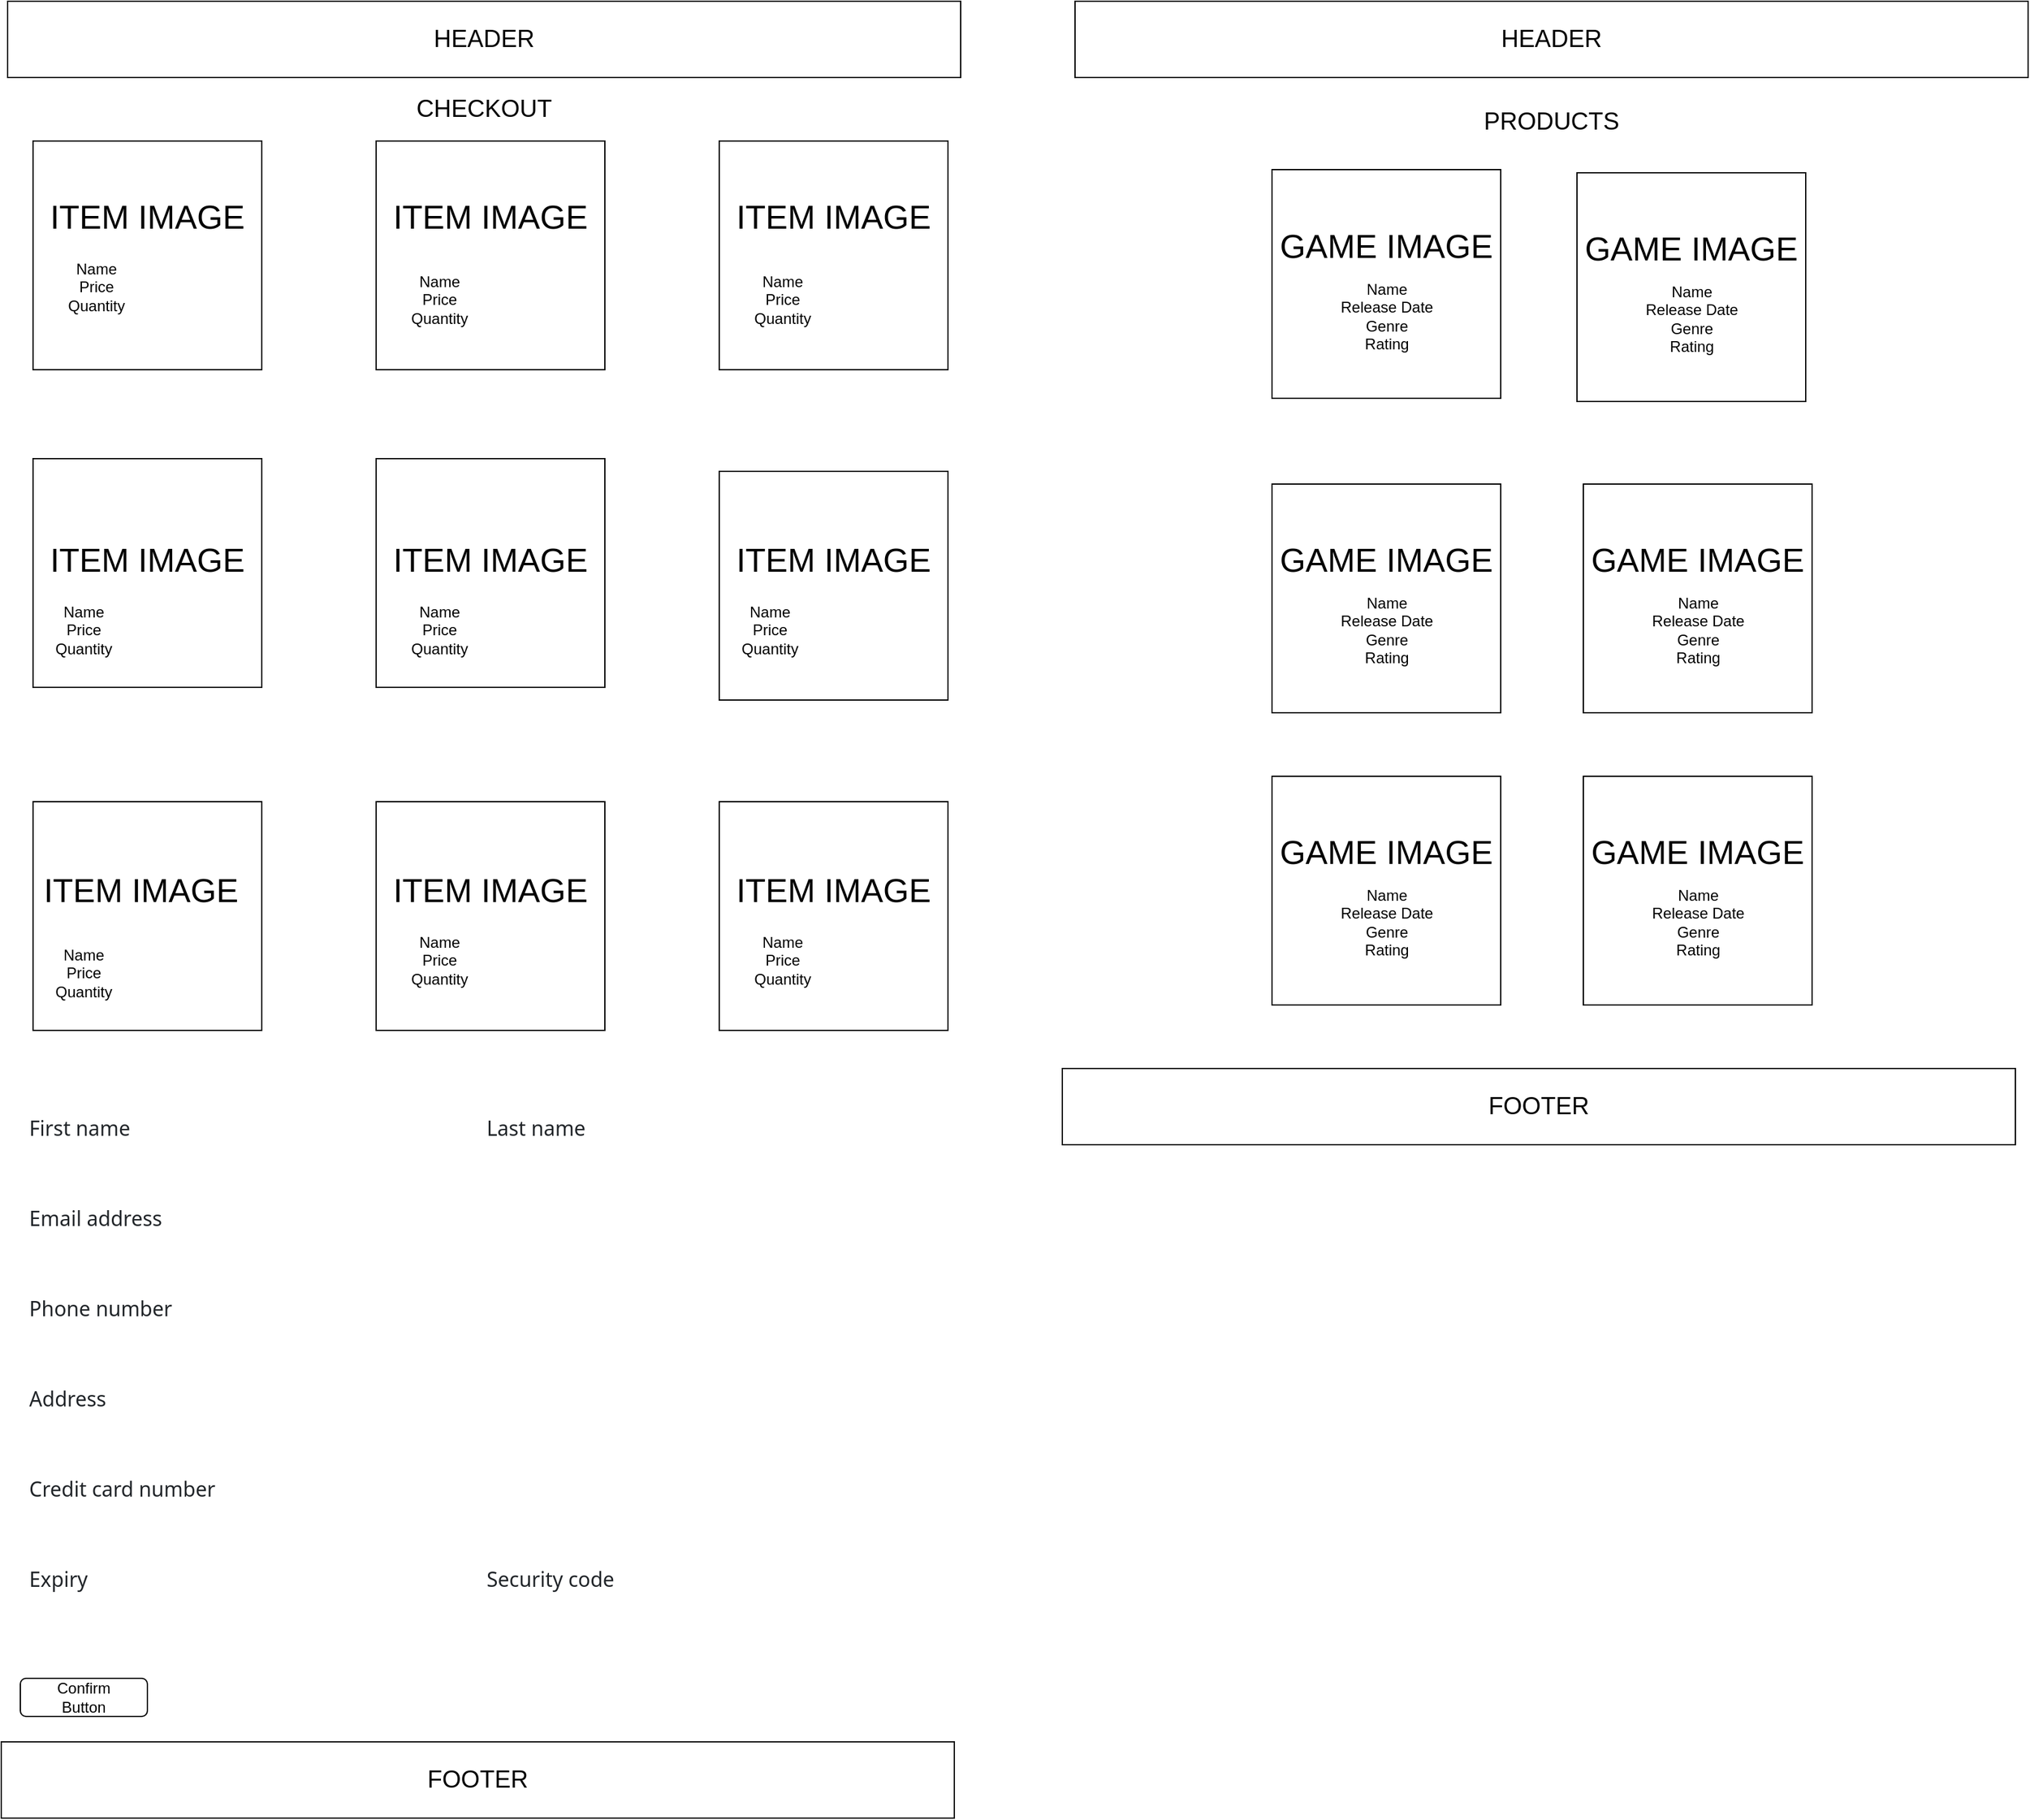 <mxfile version="21.1.2" type="device">
  <diagram name="Page-1" id="P-TcmAj-4zmbZeS9kP6L">
    <mxGraphModel dx="2818" dy="1385" grid="1" gridSize="10" guides="1" tooltips="1" connect="1" arrows="1" fold="1" page="1" pageScale="1" pageWidth="850" pageHeight="1100" math="0" shadow="0">
      <root>
        <mxCell id="0" />
        <mxCell id="1" parent="0" />
        <mxCell id="YsHqR0hmu1ckF7MBj5dS-63" value="" style="rounded=1;whiteSpace=wrap;html=1;" vertex="1" parent="1">
          <mxGeometry x="-770" y="1330" width="100" height="30" as="geometry" />
        </mxCell>
        <mxCell id="YsHqR0hmu1ckF7MBj5dS-19" value="" style="whiteSpace=wrap;html=1;aspect=fixed;" vertex="1" parent="1">
          <mxGeometry x="-760" y="120" width="180" height="180" as="geometry" />
        </mxCell>
        <mxCell id="YsHqR0hmu1ckF7MBj5dS-20" value="" style="whiteSpace=wrap;html=1;aspect=fixed;" vertex="1" parent="1">
          <mxGeometry x="-220" y="640" width="180" height="180" as="geometry" />
        </mxCell>
        <mxCell id="YsHqR0hmu1ckF7MBj5dS-21" value="" style="whiteSpace=wrap;html=1;aspect=fixed;" vertex="1" parent="1">
          <mxGeometry x="-490" y="640" width="180" height="180" as="geometry" />
        </mxCell>
        <mxCell id="YsHqR0hmu1ckF7MBj5dS-22" value="" style="whiteSpace=wrap;html=1;aspect=fixed;" vertex="1" parent="1">
          <mxGeometry x="-760" y="640" width="180" height="180" as="geometry" />
        </mxCell>
        <mxCell id="YsHqR0hmu1ckF7MBj5dS-23" value="" style="whiteSpace=wrap;html=1;aspect=fixed;" vertex="1" parent="1">
          <mxGeometry x="-220" y="380" width="180" height="180" as="geometry" />
        </mxCell>
        <mxCell id="YsHqR0hmu1ckF7MBj5dS-24" value="" style="whiteSpace=wrap;html=1;aspect=fixed;" vertex="1" parent="1">
          <mxGeometry x="-490" y="370" width="180" height="180" as="geometry" />
        </mxCell>
        <mxCell id="YsHqR0hmu1ckF7MBj5dS-25" value="" style="whiteSpace=wrap;html=1;aspect=fixed;" vertex="1" parent="1">
          <mxGeometry x="-760" y="370" width="180" height="180" as="geometry" />
        </mxCell>
        <mxCell id="YsHqR0hmu1ckF7MBj5dS-26" value="" style="whiteSpace=wrap;html=1;aspect=fixed;" vertex="1" parent="1">
          <mxGeometry x="-220" y="120" width="180" height="180" as="geometry" />
        </mxCell>
        <mxCell id="YsHqR0hmu1ckF7MBj5dS-27" value="" style="whiteSpace=wrap;html=1;aspect=fixed;" vertex="1" parent="1">
          <mxGeometry x="-490" y="120" width="180" height="180" as="geometry" />
        </mxCell>
        <mxCell id="YsHqR0hmu1ckF7MBj5dS-30" value="" style="rounded=0;whiteSpace=wrap;html=1;" vertex="1" parent="1">
          <mxGeometry x="-780" y="10" width="750" height="60" as="geometry" />
        </mxCell>
        <mxCell id="YsHqR0hmu1ckF7MBj5dS-33" value="ITEM IMAGE" style="text;html=1;strokeColor=none;fillColor=none;align=center;verticalAlign=middle;whiteSpace=wrap;rounded=0;fontSize=26;" vertex="1" parent="1">
          <mxGeometry x="-755" y="140" width="170" height="80" as="geometry" />
        </mxCell>
        <mxCell id="YsHqR0hmu1ckF7MBj5dS-34" value="Name&lt;br&gt;Price&lt;br&gt;Quantity" style="text;html=1;strokeColor=none;fillColor=none;align=center;verticalAlign=middle;whiteSpace=wrap;rounded=0;" vertex="1" parent="1">
          <mxGeometry x="-740" y="220" width="60" height="30" as="geometry" />
        </mxCell>
        <mxCell id="YsHqR0hmu1ckF7MBj5dS-38" value="ITEM IMAGE" style="text;html=1;strokeColor=none;fillColor=none;align=center;verticalAlign=middle;whiteSpace=wrap;rounded=0;fontSize=26;" vertex="1" parent="1">
          <mxGeometry x="-485" y="140" width="170" height="80" as="geometry" />
        </mxCell>
        <mxCell id="YsHqR0hmu1ckF7MBj5dS-39" value="ITEM IMAGE" style="text;html=1;strokeColor=none;fillColor=none;align=center;verticalAlign=middle;whiteSpace=wrap;rounded=0;fontSize=26;" vertex="1" parent="1">
          <mxGeometry x="-215" y="140" width="170" height="80" as="geometry" />
        </mxCell>
        <mxCell id="YsHqR0hmu1ckF7MBj5dS-40" value="ITEM IMAGE" style="text;html=1;strokeColor=none;fillColor=none;align=center;verticalAlign=middle;whiteSpace=wrap;rounded=0;fontSize=26;" vertex="1" parent="1">
          <mxGeometry x="-755" y="410" width="170" height="80" as="geometry" />
        </mxCell>
        <mxCell id="YsHqR0hmu1ckF7MBj5dS-41" value="ITEM IMAGE" style="text;html=1;strokeColor=none;fillColor=none;align=center;verticalAlign=middle;whiteSpace=wrap;rounded=0;fontSize=26;" vertex="1" parent="1">
          <mxGeometry x="-485" y="410" width="170" height="80" as="geometry" />
        </mxCell>
        <mxCell id="YsHqR0hmu1ckF7MBj5dS-42" value="ITEM IMAGE" style="text;html=1;strokeColor=none;fillColor=none;align=center;verticalAlign=middle;whiteSpace=wrap;rounded=0;fontSize=26;" vertex="1" parent="1">
          <mxGeometry x="-215" y="410" width="170" height="80" as="geometry" />
        </mxCell>
        <mxCell id="YsHqR0hmu1ckF7MBj5dS-43" value="ITEM IMAGE" style="text;html=1;strokeColor=none;fillColor=none;align=center;verticalAlign=middle;whiteSpace=wrap;rounded=0;fontSize=26;" vertex="1" parent="1">
          <mxGeometry x="-760" y="670" width="170" height="80" as="geometry" />
        </mxCell>
        <mxCell id="YsHqR0hmu1ckF7MBj5dS-44" value="ITEM IMAGE" style="text;html=1;strokeColor=none;fillColor=none;align=center;verticalAlign=middle;whiteSpace=wrap;rounded=0;fontSize=26;" vertex="1" parent="1">
          <mxGeometry x="-485" y="670" width="170" height="80" as="geometry" />
        </mxCell>
        <mxCell id="YsHqR0hmu1ckF7MBj5dS-45" value="ITEM IMAGE" style="text;html=1;strokeColor=none;fillColor=none;align=center;verticalAlign=middle;whiteSpace=wrap;rounded=0;fontSize=26;" vertex="1" parent="1">
          <mxGeometry x="-215" y="670" width="170" height="80" as="geometry" />
        </mxCell>
        <mxCell id="YsHqR0hmu1ckF7MBj5dS-46" value="Name&lt;br&gt;Price&lt;br&gt;Quantity" style="text;html=1;strokeColor=none;fillColor=none;align=center;verticalAlign=middle;whiteSpace=wrap;rounded=0;" vertex="1" parent="1">
          <mxGeometry x="-470" y="230" width="60" height="30" as="geometry" />
        </mxCell>
        <mxCell id="YsHqR0hmu1ckF7MBj5dS-47" value="Name&lt;br&gt;Price&lt;br&gt;Quantity" style="text;html=1;strokeColor=none;fillColor=none;align=center;verticalAlign=middle;whiteSpace=wrap;rounded=0;" vertex="1" parent="1">
          <mxGeometry x="-200" y="230" width="60" height="30" as="geometry" />
        </mxCell>
        <mxCell id="YsHqR0hmu1ckF7MBj5dS-48" value="Name&lt;br&gt;Price&lt;br&gt;Quantity" style="text;html=1;strokeColor=none;fillColor=none;align=center;verticalAlign=middle;whiteSpace=wrap;rounded=0;" vertex="1" parent="1">
          <mxGeometry x="-750" y="490" width="60" height="30" as="geometry" />
        </mxCell>
        <mxCell id="YsHqR0hmu1ckF7MBj5dS-49" value="Name&lt;br&gt;Price&lt;br&gt;Quantity" style="text;html=1;strokeColor=none;fillColor=none;align=center;verticalAlign=middle;whiteSpace=wrap;rounded=0;" vertex="1" parent="1">
          <mxGeometry x="-470" y="490" width="60" height="30" as="geometry" />
        </mxCell>
        <mxCell id="YsHqR0hmu1ckF7MBj5dS-50" value="Name&lt;br&gt;Price&lt;br&gt;Quantity" style="text;html=1;strokeColor=none;fillColor=none;align=center;verticalAlign=middle;whiteSpace=wrap;rounded=0;" vertex="1" parent="1">
          <mxGeometry x="-210" y="490" width="60" height="30" as="geometry" />
        </mxCell>
        <mxCell id="YsHqR0hmu1ckF7MBj5dS-51" value="Name&lt;br&gt;Price&lt;br&gt;Quantity" style="text;html=1;strokeColor=none;fillColor=none;align=center;verticalAlign=middle;whiteSpace=wrap;rounded=0;" vertex="1" parent="1">
          <mxGeometry x="-750" y="760" width="60" height="30" as="geometry" />
        </mxCell>
        <mxCell id="YsHqR0hmu1ckF7MBj5dS-52" value="Name&lt;br&gt;Price&lt;br&gt;Quantity" style="text;html=1;strokeColor=none;fillColor=none;align=center;verticalAlign=middle;whiteSpace=wrap;rounded=0;" vertex="1" parent="1">
          <mxGeometry x="-470" y="750" width="60" height="30" as="geometry" />
        </mxCell>
        <mxCell id="YsHqR0hmu1ckF7MBj5dS-53" value="Name&lt;br&gt;Price&lt;br&gt;Quantity" style="text;html=1;strokeColor=none;fillColor=none;align=center;verticalAlign=middle;whiteSpace=wrap;rounded=0;" vertex="1" parent="1">
          <mxGeometry x="-200" y="750" width="60" height="30" as="geometry" />
        </mxCell>
        <mxCell id="YsHqR0hmu1ckF7MBj5dS-54" value="&lt;font style=&quot;font-size: 19px;&quot;&gt;HEADER&lt;/font&gt;" style="text;html=1;strokeColor=none;fillColor=none;align=center;verticalAlign=middle;whiteSpace=wrap;rounded=0;" vertex="1" parent="1">
          <mxGeometry x="-435" y="25" width="60" height="30" as="geometry" />
        </mxCell>
        <mxCell id="YsHqR0hmu1ckF7MBj5dS-55" value="&lt;font style=&quot;font-size: 19px;&quot;&gt;CHECKOUT&lt;/font&gt;" style="text;html=1;strokeColor=none;fillColor=none;align=center;verticalAlign=middle;whiteSpace=wrap;rounded=0;" vertex="1" parent="1">
          <mxGeometry x="-435" y="80" width="60" height="30" as="geometry" />
        </mxCell>
        <mxCell id="YsHqR0hmu1ckF7MBj5dS-56" value="&#xa;&lt;div style=&quot;box-sizing: border-box; --bs-gutter-x:1.5rem; --bs-gutter-y:0; display: flex; flex-wrap: wrap; margin-top: calc(-1 * var(--bs-gutter-y)); margin-right: calc(-0.5 * var(--bs-gutter-x)); margin-left: calc(-0.5 * var(--bs-gutter-x)); color: rgb(33, 37, 41); font-family: system-ui, -apple-system, &amp;quot;Segoe UI&amp;quot;, Roboto, &amp;quot;Helvetica Neue&amp;quot;, &amp;quot;Noto Sans&amp;quot;, &amp;quot;Liberation Sans&amp;quot;, Arial, sans-serif, &amp;quot;Apple Color Emoji&amp;quot;, &amp;quot;Segoe UI Emoji&amp;quot;, &amp;quot;Segoe UI Symbol&amp;quot;, &amp;quot;Noto Color Emoji&amp;quot;; font-size: 16px; font-style: normal; font-variant-ligatures: normal; font-variant-caps: normal; font-weight: 400; letter-spacing: normal; orphans: 2; text-align: start; text-indent: 0px; text-transform: none; widows: 2; word-spacing: 0px; -webkit-text-stroke-width: 0px; background-color: rgb(255, 255, 255); text-decoration-thickness: initial; text-decoration-style: initial; text-decoration-color: initial;&quot; class=&quot;row&quot;&gt;&lt;div style=&quot;box-sizing: border-box; flex: 0 0 auto; width: 360px; max-width: 100%; padding-right: calc(var(--bs-gutter-x) * 0.5); padding-left: calc(var(--bs-gutter-x) * 0.5); margin-top: var(--bs-gutter-y); margin-bottom: 1rem !important;&quot; class=&quot;col-md-6 mb-3&quot;&gt;&lt;label style=&quot;box-sizing: border-box; display: inline-block;&quot; for=&quot;firstName&quot;&gt;First name&lt;/label&gt;&lt;input style=&quot;box-sizing: border-box; margin: 0px; font-family: inherit; font-size: 1rem; line-height: 1.5; display: block; width: 336px; padding: 0.375rem 0.75rem; font-weight: 400; color: var(--bs-body-color); background-color: var(--bs-form-control-bg); background-clip: padding-box; border: var(--bs-border-width) solid var(--bs-border-color); appearance: none; border-radius: 0.375rem; transition: border-color 0.15s ease-in-out 0s, box-shadow 0.15s ease-in-out 0s;&quot; required=&quot;&quot; id=&quot;firstName&quot; class=&quot;form-control&quot; type=&quot;text&quot;&gt;&lt;/div&gt;&lt;div style=&quot;box-sizing: border-box; flex: 0 0 auto; width: 360px; max-width: 100%; padding-right: calc(var(--bs-gutter-x) * 0.5); padding-left: calc(var(--bs-gutter-x) * 0.5); margin-top: var(--bs-gutter-y); margin-bottom: 1rem !important;&quot; class=&quot;col-md-6 mb-3&quot;&gt;&lt;label style=&quot;box-sizing: border-box; display: inline-block;&quot; for=&quot;lastName&quot;&gt;Last name&lt;/label&gt;&lt;input style=&quot;box-sizing: border-box; margin: 0px; font-family: inherit; font-size: 1rem; line-height: 1.5; display: block; width: 336px; padding: 0.375rem 0.75rem; font-weight: 400; color: var(--bs-body-color); background-color: var(--bs-form-control-bg); background-clip: padding-box; border: var(--bs-border-width) solid var(--bs-border-color); appearance: none; border-radius: 0.375rem; transition: border-color 0.15s ease-in-out 0s, box-shadow 0.15s ease-in-out 0s;&quot; required=&quot;&quot; id=&quot;lastName&quot; class=&quot;form-control&quot; type=&quot;text&quot;&gt;&lt;/div&gt;&lt;/div&gt;&lt;div style=&quot;box-sizing: border-box; color: rgb(33, 37, 41); font-family: system-ui, -apple-system, &amp;quot;Segoe UI&amp;quot;, Roboto, &amp;quot;Helvetica Neue&amp;quot;, &amp;quot;Noto Sans&amp;quot;, &amp;quot;Liberation Sans&amp;quot;, Arial, sans-serif, &amp;quot;Apple Color Emoji&amp;quot;, &amp;quot;Segoe UI Emoji&amp;quot;, &amp;quot;Segoe UI Symbol&amp;quot;, &amp;quot;Noto Color Emoji&amp;quot;; font-size: 16px; font-style: normal; font-variant-ligatures: normal; font-variant-caps: normal; font-weight: 400; letter-spacing: normal; orphans: 2; text-align: start; text-indent: 0px; text-transform: none; widows: 2; word-spacing: 0px; -webkit-text-stroke-width: 0px; background-color: rgb(255, 255, 255); text-decoration-thickness: initial; text-decoration-style: initial; text-decoration-color: initial; margin-bottom: 1rem !important;&quot; class=&quot;mb-3&quot;&gt;&lt;label style=&quot;box-sizing: border-box; display: inline-block;&quot; for=&quot;email&quot;&gt;Email address&lt;/label&gt;&lt;input style=&quot;box-sizing: border-box; margin: 0px; font-family: inherit; font-size: 1rem; line-height: 1.5; display: block; width: 696px; padding: 0.375rem 0.75rem; font-weight: 400; color: var(--bs-body-color); background-color: var(--bs-form-control-bg); background-clip: padding-box; border: var(--bs-border-width) solid var(--bs-border-color); appearance: none; border-radius: 0.375rem; transition: border-color 0.15s ease-in-out 0s, box-shadow 0.15s ease-in-out 0s;&quot; required=&quot;&quot; id=&quot;email&quot; class=&quot;form-control&quot; type=&quot;email&quot;&gt;&lt;/div&gt;&lt;div style=&quot;box-sizing: border-box; color: rgb(33, 37, 41); font-family: system-ui, -apple-system, &amp;quot;Segoe UI&amp;quot;, Roboto, &amp;quot;Helvetica Neue&amp;quot;, &amp;quot;Noto Sans&amp;quot;, &amp;quot;Liberation Sans&amp;quot;, Arial, sans-serif, &amp;quot;Apple Color Emoji&amp;quot;, &amp;quot;Segoe UI Emoji&amp;quot;, &amp;quot;Segoe UI Symbol&amp;quot;, &amp;quot;Noto Color Emoji&amp;quot;; font-size: 16px; font-style: normal; font-variant-ligatures: normal; font-variant-caps: normal; font-weight: 400; letter-spacing: normal; orphans: 2; text-align: start; text-indent: 0px; text-transform: none; widows: 2; word-spacing: 0px; -webkit-text-stroke-width: 0px; background-color: rgb(255, 255, 255); text-decoration-thickness: initial; text-decoration-style: initial; text-decoration-color: initial; margin-bottom: 1rem !important;&quot; class=&quot;mb-3&quot;&gt;&lt;label style=&quot;box-sizing: border-box; display: inline-block;&quot; for=&quot;phone&quot;&gt;Phone number&lt;/label&gt;&lt;input style=&quot;box-sizing: border-box; margin: 0px; font-family: inherit; font-size: 1rem; line-height: 1.5; display: block; width: 696px; padding: 0.375rem 0.75rem; font-weight: 400; color: var(--bs-body-color); background-color: var(--bs-form-control-bg); background-clip: padding-box; border: var(--bs-border-width) solid var(--bs-border-color); appearance: none; border-radius: 0.375rem; transition: border-color 0.15s ease-in-out 0s, box-shadow 0.15s ease-in-out 0s;&quot; required=&quot;&quot; pattern=&quot;^\d{10}$&quot; id=&quot;phone&quot; class=&quot;form-control&quot; type=&quot;tel&quot;&gt;&lt;/div&gt;&lt;div style=&quot;box-sizing: border-box; color: rgb(33, 37, 41); font-family: system-ui, -apple-system, &amp;quot;Segoe UI&amp;quot;, Roboto, &amp;quot;Helvetica Neue&amp;quot;, &amp;quot;Noto Sans&amp;quot;, &amp;quot;Liberation Sans&amp;quot;, Arial, sans-serif, &amp;quot;Apple Color Emoji&amp;quot;, &amp;quot;Segoe UI Emoji&amp;quot;, &amp;quot;Segoe UI Symbol&amp;quot;, &amp;quot;Noto Color Emoji&amp;quot;; font-size: 16px; font-style: normal; font-variant-ligatures: normal; font-variant-caps: normal; font-weight: 400; letter-spacing: normal; orphans: 2; text-align: start; text-indent: 0px; text-transform: none; widows: 2; word-spacing: 0px; -webkit-text-stroke-width: 0px; background-color: rgb(255, 255, 255); text-decoration-thickness: initial; text-decoration-style: initial; text-decoration-color: initial; margin-bottom: 1rem !important;&quot; class=&quot;mb-3&quot;&gt;&lt;label style=&quot;box-sizing: border-box; display: inline-block;&quot; for=&quot;address&quot;&gt;Address&lt;/label&gt;&lt;input style=&quot;box-sizing: border-box; margin: 0px; font-family: inherit; font-size: 1rem; line-height: 1.5; display: block; width: 696px; padding: 0.375rem 0.75rem; font-weight: 400; color: var(--bs-body-color); background-color: var(--bs-form-control-bg); background-clip: padding-box; border: var(--bs-border-width) solid var(--bs-border-color); appearance: none; border-radius: 0.375rem; transition: border-color 0.15s ease-in-out 0s, box-shadow 0.15s ease-in-out 0s;&quot; required=&quot;&quot; id=&quot;address&quot; class=&quot;form-control&quot; type=&quot;text&quot;&gt;&lt;/div&gt;&lt;div style=&quot;box-sizing: border-box; color: rgb(33, 37, 41); font-family: system-ui, -apple-system, &amp;quot;Segoe UI&amp;quot;, Roboto, &amp;quot;Helvetica Neue&amp;quot;, &amp;quot;Noto Sans&amp;quot;, &amp;quot;Liberation Sans&amp;quot;, Arial, sans-serif, &amp;quot;Apple Color Emoji&amp;quot;, &amp;quot;Segoe UI Emoji&amp;quot;, &amp;quot;Segoe UI Symbol&amp;quot;, &amp;quot;Noto Color Emoji&amp;quot;; font-size: 16px; font-style: normal; font-variant-ligatures: normal; font-variant-caps: normal; font-weight: 400; letter-spacing: normal; orphans: 2; text-align: start; text-indent: 0px; text-transform: none; widows: 2; word-spacing: 0px; -webkit-text-stroke-width: 0px; background-color: rgb(255, 255, 255); text-decoration-thickness: initial; text-decoration-style: initial; text-decoration-color: initial; margin-bottom: 1rem !important;&quot; class=&quot;mb-3&quot;&gt;&lt;label style=&quot;box-sizing: border-box; display: inline-block;&quot; for=&quot;creditCard&quot;&gt;Credit card number&lt;/label&gt;&lt;input style=&quot;box-sizing: border-box; margin: 0px; font-family: inherit; font-size: 1rem; line-height: 1.5; display: block; width: 696px; padding: 0.375rem 0.75rem; font-weight: 400; color: var(--bs-body-color); background-color: var(--bs-form-control-bg); background-clip: padding-box; border: var(--bs-border-width) solid var(--bs-border-color); appearance: none; border-radius: 0.375rem; transition: border-color 0.15s ease-in-out 0s, box-shadow 0.15s ease-in-out 0s;&quot; required=&quot;&quot; pattern=&quot;^\d{16}$&quot; id=&quot;creditCard&quot; class=&quot;form-control&quot; type=&quot;text&quot;&gt;&lt;/div&gt;&lt;div style=&quot;box-sizing: border-box; --bs-gutter-x:1.5rem; --bs-gutter-y:0; display: flex; flex-wrap: wrap; margin-top: calc(-1 * var(--bs-gutter-y)); margin-right: calc(-0.5 * var(--bs-gutter-x)); margin-left: calc(-0.5 * var(--bs-gutter-x)); color: rgb(33, 37, 41); font-family: system-ui, -apple-system, &amp;quot;Segoe UI&amp;quot;, Roboto, &amp;quot;Helvetica Neue&amp;quot;, &amp;quot;Noto Sans&amp;quot;, &amp;quot;Liberation Sans&amp;quot;, Arial, sans-serif, &amp;quot;Apple Color Emoji&amp;quot;, &amp;quot;Segoe UI Emoji&amp;quot;, &amp;quot;Segoe UI Symbol&amp;quot;, &amp;quot;Noto Color Emoji&amp;quot;; font-size: 16px; font-style: normal; font-variant-ligatures: normal; font-variant-caps: normal; font-weight: 400; letter-spacing: normal; orphans: 2; text-align: start; text-indent: 0px; text-transform: none; widows: 2; word-spacing: 0px; -webkit-text-stroke-width: 0px; background-color: rgb(255, 255, 255); text-decoration-thickness: initial; text-decoration-style: initial; text-decoration-color: initial;&quot; class=&quot;row&quot;&gt;&lt;div style=&quot;box-sizing: border-box; flex: 0 0 auto; width: 360px; max-width: 100%; padding-right: calc(var(--bs-gutter-x) * 0.5); padding-left: calc(var(--bs-gutter-x) * 0.5); margin-top: var(--bs-gutter-y); margin-bottom: 1rem !important;&quot; class=&quot;col-md-6 mb-3&quot;&gt;&lt;label style=&quot;box-sizing: border-box; display: inline-block;&quot; for=&quot;expiry&quot;&gt;Expiry&lt;/label&gt;&lt;input style=&quot;box-sizing: border-box; margin: 0px; font-family: inherit; font-size: 1rem; line-height: 1.5; display: block; width: 336px; padding: 0.375rem 0.75rem; font-weight: 400; color: var(--bs-body-color); background-color: var(--bs-form-control-bg); background-clip: padding-box; border: var(--bs-border-width) solid var(--bs-border-color); appearance: none; border-radius: 0.375rem; transition: border-color 0.15s ease-in-out 0s, box-shadow 0.15s ease-in-out 0s;&quot; required=&quot;&quot; pattern=&quot;^(0[1-9]|1[0-2])\/?([0-9]{4}|[0-9]{2})$&quot; id=&quot;expiry&quot; class=&quot;form-control&quot; type=&quot;text&quot;&gt;&lt;/div&gt;&lt;div style=&quot;box-sizing: border-box; flex: 0 0 auto; width: 360px; max-width: 100%; padding-right: calc(var(--bs-gutter-x) * 0.5); padding-left: calc(var(--bs-gutter-x) * 0.5); margin-top: var(--bs-gutter-y); margin-bottom: 1rem !important;&quot; class=&quot;col-md-6 mb-3&quot;&gt;&lt;label style=&quot;box-sizing: border-box; display: inline-block;&quot; for=&quot;securityCode&quot;&gt;Security code&lt;/label&gt;&lt;input style=&quot;box-sizing: border-box; margin: 0px; font-family: inherit; font-size: 1rem; line-height: 1.5; display: block; width: 336px; padding: 0.375rem 0.75rem; font-weight: 400; color: var(--bs-body-color); background-color: var(--bs-form-control-bg); background-clip: padding-box; border: var(--bs-border-width) solid var(--bs-border-color); appearance: none; border-radius: 0.375rem; transition: border-color 0.15s ease-in-out 0s, box-shadow 0.15s ease-in-out 0s;&quot; required=&quot;&quot; pattern=&quot;^\d{3}$&quot; id=&quot;securityCode&quot; class=&quot;form-control&quot; type=&quot;text&quot;&gt;&lt;/div&gt;&lt;/div&gt;&lt;br class=&quot;Apple-interchange-newline&quot;&gt;&#xa;&#xa;" style="text;html=1;strokeColor=none;fillColor=none;align=center;verticalAlign=middle;whiteSpace=wrap;rounded=0;" vertex="1" parent="1">
          <mxGeometry x="-785" y="930" width="740" height="370" as="geometry" />
        </mxCell>
        <mxCell id="YsHqR0hmu1ckF7MBj5dS-59" value="" style="rounded=0;whiteSpace=wrap;html=1;" vertex="1" parent="1">
          <mxGeometry x="-785" y="1380" width="750" height="60" as="geometry" />
        </mxCell>
        <mxCell id="YsHqR0hmu1ckF7MBj5dS-60" value="&lt;font style=&quot;font-size: 19px;&quot;&gt;FOOTER&lt;/font&gt;" style="text;html=1;strokeColor=none;fillColor=none;align=center;verticalAlign=middle;whiteSpace=wrap;rounded=0;" vertex="1" parent="1">
          <mxGeometry x="-440" y="1395" width="60" height="30" as="geometry" />
        </mxCell>
        <mxCell id="YsHqR0hmu1ckF7MBj5dS-61" value="Confirm Button" style="text;html=1;strokeColor=none;fillColor=none;align=center;verticalAlign=middle;whiteSpace=wrap;rounded=0;" vertex="1" parent="1">
          <mxGeometry x="-750" y="1330" width="60" height="30" as="geometry" />
        </mxCell>
        <mxCell id="YsHqR0hmu1ckF7MBj5dS-64" value="" style="whiteSpace=wrap;html=1;aspect=fixed;" vertex="1" parent="1">
          <mxGeometry x="215" y="142.5" width="180" height="180" as="geometry" />
        </mxCell>
        <mxCell id="YsHqR0hmu1ckF7MBj5dS-68" value="GAME IMAGE" style="text;html=1;strokeColor=none;fillColor=none;align=center;verticalAlign=middle;whiteSpace=wrap;rounded=0;fontSize=26;" vertex="1" parent="1">
          <mxGeometry x="220" y="162.5" width="170" height="80" as="geometry" />
        </mxCell>
        <mxCell id="YsHqR0hmu1ckF7MBj5dS-69" value="Name&lt;br&gt;Release Date&lt;br&gt;Genre&lt;br&gt;Rating" style="text;html=1;strokeColor=none;fillColor=none;align=center;verticalAlign=middle;whiteSpace=wrap;rounded=0;" vertex="1" parent="1">
          <mxGeometry x="252.5" y="242.5" width="105" height="30" as="geometry" />
        </mxCell>
        <mxCell id="YsHqR0hmu1ckF7MBj5dS-90" value="" style="rounded=0;whiteSpace=wrap;html=1;" vertex="1" parent="1">
          <mxGeometry x="60" y="10" width="750" height="60" as="geometry" />
        </mxCell>
        <mxCell id="YsHqR0hmu1ckF7MBj5dS-91" value="&lt;font style=&quot;font-size: 19px;&quot;&gt;HEADER&lt;/font&gt;" style="text;html=1;strokeColor=none;fillColor=none;align=center;verticalAlign=middle;whiteSpace=wrap;rounded=0;" vertex="1" parent="1">
          <mxGeometry x="405" y="25" width="60" height="30" as="geometry" />
        </mxCell>
        <mxCell id="YsHqR0hmu1ckF7MBj5dS-93" value="&lt;span style=&quot;font-size: 19px;&quot;&gt;PRODUCTS&lt;/span&gt;" style="text;html=1;strokeColor=none;fillColor=none;align=center;verticalAlign=middle;whiteSpace=wrap;rounded=0;" vertex="1" parent="1">
          <mxGeometry x="405" y="90" width="60" height="30" as="geometry" />
        </mxCell>
        <mxCell id="YsHqR0hmu1ckF7MBj5dS-97" value="" style="whiteSpace=wrap;html=1;aspect=fixed;" vertex="1" parent="1">
          <mxGeometry x="215" y="390" width="180" height="180" as="geometry" />
        </mxCell>
        <mxCell id="YsHqR0hmu1ckF7MBj5dS-98" value="GAME IMAGE" style="text;html=1;strokeColor=none;fillColor=none;align=center;verticalAlign=middle;whiteSpace=wrap;rounded=0;fontSize=26;" vertex="1" parent="1">
          <mxGeometry x="220" y="410" width="170" height="80" as="geometry" />
        </mxCell>
        <mxCell id="YsHqR0hmu1ckF7MBj5dS-99" value="Name&lt;br&gt;Release Date&lt;br&gt;Genre&lt;br&gt;Rating" style="text;html=1;strokeColor=none;fillColor=none;align=center;verticalAlign=middle;whiteSpace=wrap;rounded=0;" vertex="1" parent="1">
          <mxGeometry x="252.5" y="490" width="105" height="30" as="geometry" />
        </mxCell>
        <mxCell id="YsHqR0hmu1ckF7MBj5dS-100" value="" style="whiteSpace=wrap;html=1;aspect=fixed;" vertex="1" parent="1">
          <mxGeometry x="460" y="390" width="180" height="180" as="geometry" />
        </mxCell>
        <mxCell id="YsHqR0hmu1ckF7MBj5dS-101" value="GAME IMAGE" style="text;html=1;strokeColor=none;fillColor=none;align=center;verticalAlign=middle;whiteSpace=wrap;rounded=0;fontSize=26;" vertex="1" parent="1">
          <mxGeometry x="465" y="410" width="170" height="80" as="geometry" />
        </mxCell>
        <mxCell id="YsHqR0hmu1ckF7MBj5dS-102" value="Name&lt;br&gt;Release Date&lt;br&gt;Genre&lt;br&gt;Rating" style="text;html=1;strokeColor=none;fillColor=none;align=center;verticalAlign=middle;whiteSpace=wrap;rounded=0;" vertex="1" parent="1">
          <mxGeometry x="497.5" y="490" width="105" height="30" as="geometry" />
        </mxCell>
        <mxCell id="YsHqR0hmu1ckF7MBj5dS-106" value="" style="whiteSpace=wrap;html=1;aspect=fixed;" vertex="1" parent="1">
          <mxGeometry x="455" y="145" width="180" height="180" as="geometry" />
        </mxCell>
        <mxCell id="YsHqR0hmu1ckF7MBj5dS-107" value="GAME IMAGE" style="text;html=1;strokeColor=none;fillColor=none;align=center;verticalAlign=middle;whiteSpace=wrap;rounded=0;fontSize=26;" vertex="1" parent="1">
          <mxGeometry x="460" y="165" width="170" height="80" as="geometry" />
        </mxCell>
        <mxCell id="YsHqR0hmu1ckF7MBj5dS-108" value="Name&lt;br&gt;Release Date&lt;br&gt;Genre&lt;br&gt;Rating" style="text;html=1;strokeColor=none;fillColor=none;align=center;verticalAlign=middle;whiteSpace=wrap;rounded=0;" vertex="1" parent="1">
          <mxGeometry x="492.5" y="245" width="105" height="30" as="geometry" />
        </mxCell>
        <mxCell id="YsHqR0hmu1ckF7MBj5dS-109" value="" style="whiteSpace=wrap;html=1;aspect=fixed;" vertex="1" parent="1">
          <mxGeometry x="215" y="620" width="180" height="180" as="geometry" />
        </mxCell>
        <mxCell id="YsHqR0hmu1ckF7MBj5dS-110" value="GAME IMAGE" style="text;html=1;strokeColor=none;fillColor=none;align=center;verticalAlign=middle;whiteSpace=wrap;rounded=0;fontSize=26;" vertex="1" parent="1">
          <mxGeometry x="220" y="640" width="170" height="80" as="geometry" />
        </mxCell>
        <mxCell id="YsHqR0hmu1ckF7MBj5dS-111" value="Name&lt;br&gt;Release Date&lt;br&gt;Genre&lt;br&gt;Rating" style="text;html=1;strokeColor=none;fillColor=none;align=center;verticalAlign=middle;whiteSpace=wrap;rounded=0;" vertex="1" parent="1">
          <mxGeometry x="252.5" y="720" width="105" height="30" as="geometry" />
        </mxCell>
        <mxCell id="YsHqR0hmu1ckF7MBj5dS-112" value="" style="whiteSpace=wrap;html=1;aspect=fixed;" vertex="1" parent="1">
          <mxGeometry x="460" y="620" width="180" height="180" as="geometry" />
        </mxCell>
        <mxCell id="YsHqR0hmu1ckF7MBj5dS-113" value="GAME IMAGE" style="text;html=1;strokeColor=none;fillColor=none;align=center;verticalAlign=middle;whiteSpace=wrap;rounded=0;fontSize=26;" vertex="1" parent="1">
          <mxGeometry x="465" y="640" width="170" height="80" as="geometry" />
        </mxCell>
        <mxCell id="YsHqR0hmu1ckF7MBj5dS-114" value="Name&lt;br&gt;Release Date&lt;br&gt;Genre&lt;br&gt;Rating" style="text;html=1;strokeColor=none;fillColor=none;align=center;verticalAlign=middle;whiteSpace=wrap;rounded=0;" vertex="1" parent="1">
          <mxGeometry x="497.5" y="720" width="105" height="30" as="geometry" />
        </mxCell>
        <mxCell id="YsHqR0hmu1ckF7MBj5dS-116" value="" style="rounded=0;whiteSpace=wrap;html=1;" vertex="1" parent="1">
          <mxGeometry x="50" y="850" width="750" height="60" as="geometry" />
        </mxCell>
        <mxCell id="YsHqR0hmu1ckF7MBj5dS-117" value="&lt;font style=&quot;font-size: 19px;&quot;&gt;FOOTER&lt;/font&gt;" style="text;html=1;strokeColor=none;fillColor=none;align=center;verticalAlign=middle;whiteSpace=wrap;rounded=0;" vertex="1" parent="1">
          <mxGeometry x="395" y="865" width="60" height="30" as="geometry" />
        </mxCell>
      </root>
    </mxGraphModel>
  </diagram>
</mxfile>
